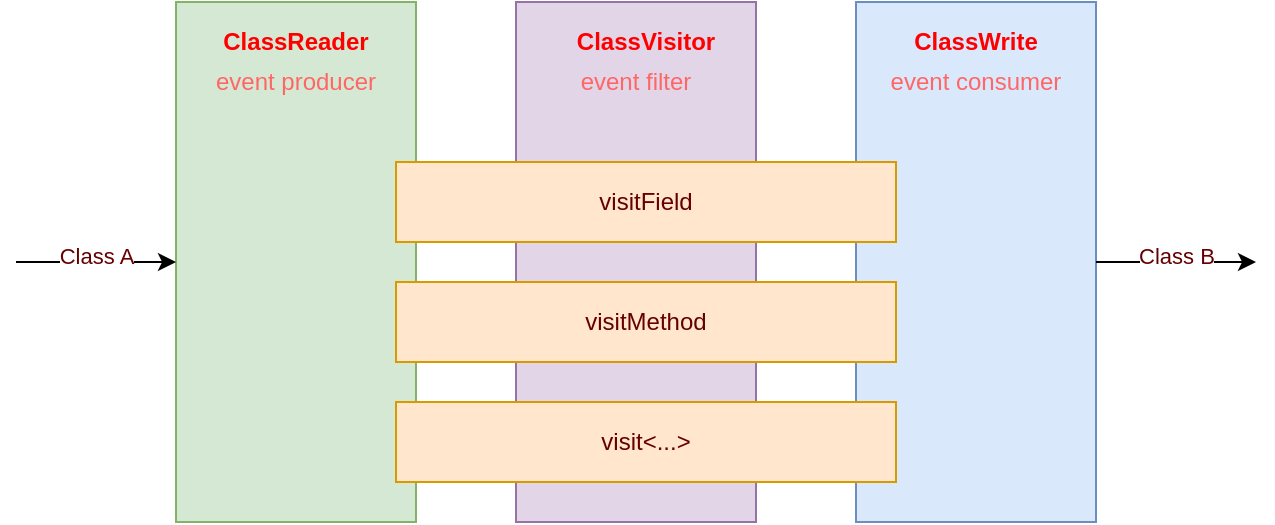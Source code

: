 <mxfile version="13.6.6" type="github">
  <diagram id="DEHFF9japbgy6FtzDHm2" name="Page-1">
    <mxGraphModel dx="1426" dy="914" grid="1" gridSize="10" guides="1" tooltips="1" connect="1" arrows="1" fold="1" page="1" pageScale="1" pageWidth="827" pageHeight="1169" math="0" shadow="0">
      <root>
        <mxCell id="0" />
        <mxCell id="1" parent="0" />
        <mxCell id="z-vT2b0F5gpx9fqrRq_2-2" value="" style="rounded=0;whiteSpace=wrap;html=1;fillColor=#d5e8d4;strokeColor=#82b366;" parent="1" vertex="1">
          <mxGeometry x="172" y="170" width="120" height="260" as="geometry" />
        </mxCell>
        <mxCell id="z-vT2b0F5gpx9fqrRq_2-3" value="" style="rounded=0;whiteSpace=wrap;html=1;fillColor=#e1d5e7;strokeColor=#9673a6;" parent="1" vertex="1">
          <mxGeometry x="342" y="170" width="120" height="260" as="geometry" />
        </mxCell>
        <mxCell id="z-vT2b0F5gpx9fqrRq_2-4" value="" style="rounded=0;whiteSpace=wrap;html=1;fillColor=#dae8fc;strokeColor=#6c8ebf;" parent="1" vertex="1">
          <mxGeometry x="512" y="170" width="120" height="260" as="geometry" />
        </mxCell>
        <mxCell id="z-vT2b0F5gpx9fqrRq_2-5" value="visitField" style="rounded=0;whiteSpace=wrap;html=1;fillColor=#ffe6cc;strokeColor=#d79b00;fontColor=#660000;" parent="1" vertex="1">
          <mxGeometry x="282" y="250" width="250" height="40" as="geometry" />
        </mxCell>
        <mxCell id="z-vT2b0F5gpx9fqrRq_2-6" value="visitMethod" style="rounded=0;whiteSpace=wrap;html=1;fillColor=#ffe6cc;strokeColor=#d79b00;fontColor=#660000;" parent="1" vertex="1">
          <mxGeometry x="282" y="310" width="250" height="40" as="geometry" />
        </mxCell>
        <mxCell id="z-vT2b0F5gpx9fqrRq_2-7" value="visit&amp;lt;...&amp;gt;" style="rounded=0;whiteSpace=wrap;html=1;fillColor=#ffe6cc;strokeColor=#d79b00;fontColor=#660000;" parent="1" vertex="1">
          <mxGeometry x="282" y="370" width="250" height="40" as="geometry" />
        </mxCell>
        <mxCell id="z-vT2b0F5gpx9fqrRq_2-8" value="ClassReader" style="text;html=1;strokeColor=none;fillColor=none;align=center;verticalAlign=middle;whiteSpace=wrap;rounded=0;fontStyle=1;fontColor=#FF0000;" parent="1" vertex="1">
          <mxGeometry x="212" y="180" width="40" height="20" as="geometry" />
        </mxCell>
        <mxCell id="z-vT2b0F5gpx9fqrRq_2-9" value="ClassVisitor" style="text;html=1;strokeColor=none;fillColor=none;align=center;verticalAlign=middle;whiteSpace=wrap;rounded=0;fontStyle=1;fontColor=#FF0000;" parent="1" vertex="1">
          <mxGeometry x="387" y="180" width="40" height="20" as="geometry" />
        </mxCell>
        <mxCell id="z-vT2b0F5gpx9fqrRq_2-10" value="ClassWrite" style="text;html=1;strokeColor=none;fillColor=none;align=center;verticalAlign=middle;whiteSpace=wrap;rounded=0;fontStyle=1;fontColor=#FF0000;" parent="1" vertex="1">
          <mxGeometry x="552" y="180" width="40" height="20" as="geometry" />
        </mxCell>
        <mxCell id="z-vT2b0F5gpx9fqrRq_2-11" value="event producer" style="text;html=1;strokeColor=none;fillColor=none;align=center;verticalAlign=middle;whiteSpace=wrap;rounded=0;fontColor=#FF6666;" parent="1" vertex="1">
          <mxGeometry x="187" y="200" width="90" height="20" as="geometry" />
        </mxCell>
        <mxCell id="z-vT2b0F5gpx9fqrRq_2-12" value="event filter" style="text;html=1;strokeColor=none;fillColor=none;align=center;verticalAlign=middle;whiteSpace=wrap;rounded=0;fontColor=#FF6666;" parent="1" vertex="1">
          <mxGeometry x="357" y="200" width="90" height="20" as="geometry" />
        </mxCell>
        <mxCell id="z-vT2b0F5gpx9fqrRq_2-13" value="event consumer" style="text;html=1;strokeColor=none;fillColor=none;align=center;verticalAlign=middle;whiteSpace=wrap;rounded=0;fontColor=#FF6666;" parent="1" vertex="1">
          <mxGeometry x="527" y="200" width="90" height="20" as="geometry" />
        </mxCell>
        <mxCell id="z-vT2b0F5gpx9fqrRq_2-14" value="" style="endArrow=classic;html=1;fontColor=#660000;entryX=0;entryY=0.5;entryDx=0;entryDy=0;" parent="1" target="z-vT2b0F5gpx9fqrRq_2-2" edge="1">
          <mxGeometry width="50" height="50" relative="1" as="geometry">
            <mxPoint x="92" y="300" as="sourcePoint" />
            <mxPoint x="172" y="290" as="targetPoint" />
          </mxGeometry>
        </mxCell>
        <mxCell id="z-vT2b0F5gpx9fqrRq_2-15" value="Class A" style="edgeLabel;html=1;align=center;verticalAlign=middle;resizable=0;points=[];fontColor=#660000;" parent="z-vT2b0F5gpx9fqrRq_2-14" vertex="1" connectable="0">
          <mxGeometry y="3" relative="1" as="geometry">
            <mxPoint as="offset" />
          </mxGeometry>
        </mxCell>
        <mxCell id="z-vT2b0F5gpx9fqrRq_2-16" value="" style="endArrow=classic;html=1;fontColor=#660000;exitX=1;exitY=0.5;exitDx=0;exitDy=0;" parent="1" source="z-vT2b0F5gpx9fqrRq_2-4" edge="1">
          <mxGeometry width="50" height="50" relative="1" as="geometry">
            <mxPoint x="642" y="290" as="sourcePoint" />
            <mxPoint x="712" y="300" as="targetPoint" />
          </mxGeometry>
        </mxCell>
        <mxCell id="z-vT2b0F5gpx9fqrRq_2-17" value="Class B" style="edgeLabel;html=1;align=center;verticalAlign=middle;resizable=0;points=[];fontColor=#660000;" parent="z-vT2b0F5gpx9fqrRq_2-16" vertex="1" connectable="0">
          <mxGeometry y="3" relative="1" as="geometry">
            <mxPoint as="offset" />
          </mxGeometry>
        </mxCell>
      </root>
    </mxGraphModel>
  </diagram>
</mxfile>
